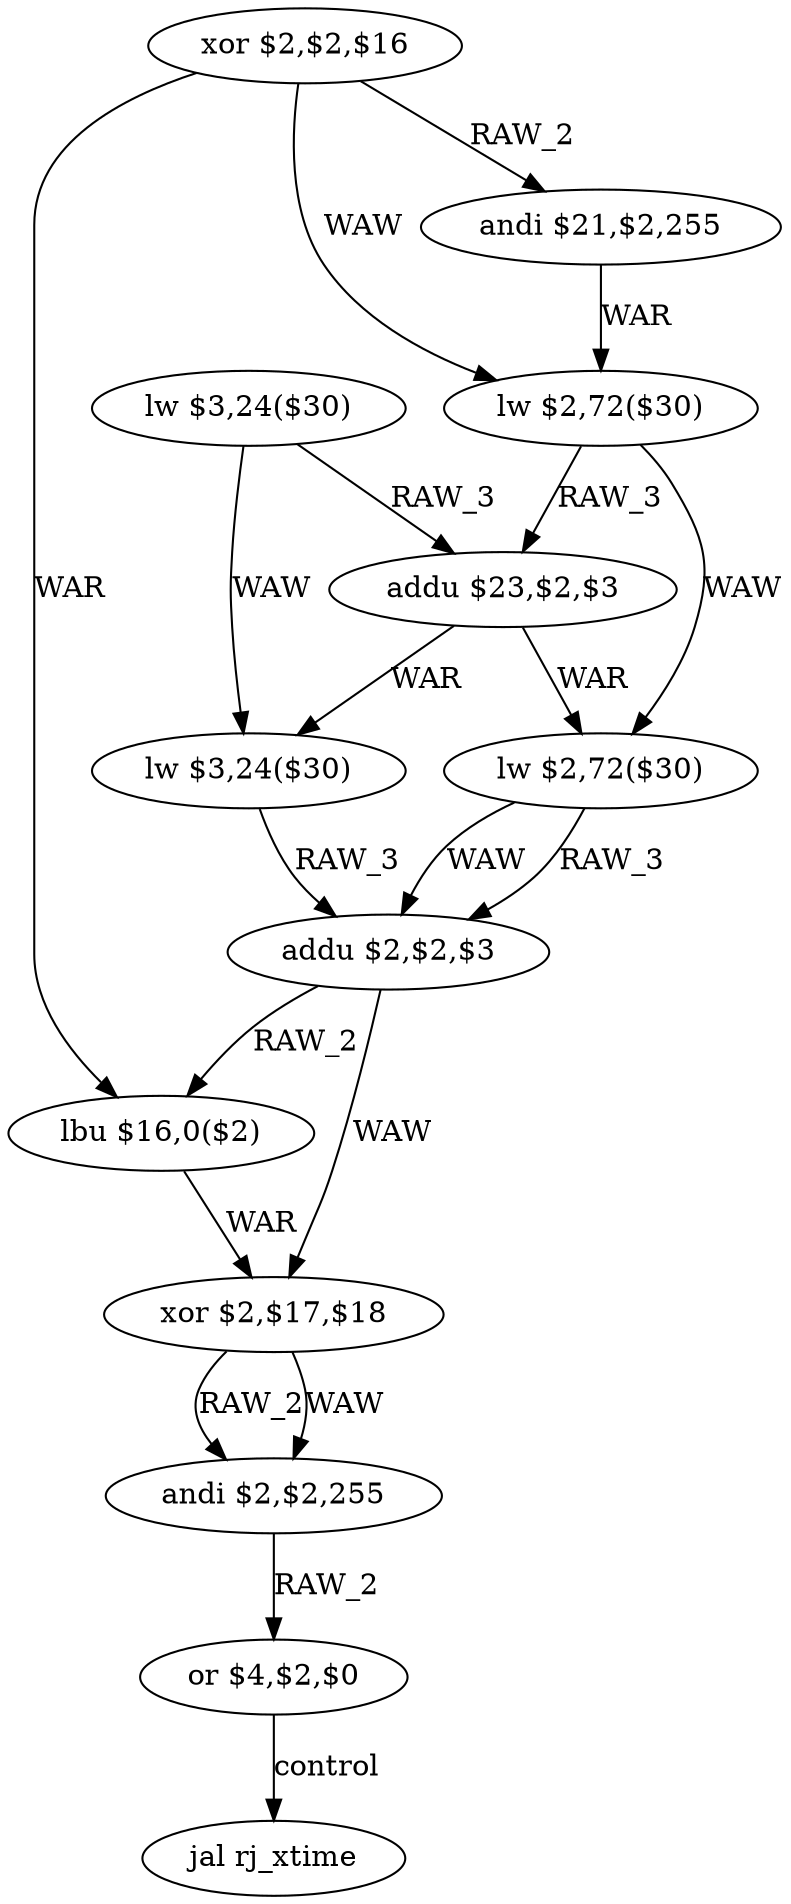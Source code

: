 digraph G1 {
node [shape = ellipse];
i0 [label = "xor $2,$2,$16"] ;
i0 ->  i1 [label= "RAW_2"];
i0 ->  i3 [label= "WAW"];
i0 ->  i8 [label= "WAR"];
i1 [label = "andi $21,$2,255"] ;
i1 ->  i3 [label= "WAR"];
i3 [label = "lw $2,72($30)"] ;
i3 ->  i4 [label= "RAW_3"];
i3 ->  i6 [label= "WAW"];
i4 [label = "addu $23,$2,$3"] ;
i4 ->  i5 [label= "WAR"];
i4 ->  i6 [label= "WAR"];
i5 [label = "lw $3,24($30)"] ;
i5 ->  i7 [label= "RAW_3"];
i7 [label = "addu $2,$2,$3"] ;
i7 ->  i8 [label= "RAW_2"];
i7 ->  i9 [label= "WAW"];
i8 [label = "lbu $16,0($2)"] ;
i8 ->  i9 [label= "WAR"];
i9 [label = "xor $2,$17,$18"] ;
i9 ->  i10 [label= "RAW_2"];
i9 ->  i10 [label= "WAW"];
i10 [label = "andi $2,$2,255"] ;
i10 ->  i11 [label= "RAW_2"];
i11 [label = "or $4,$2,$0"] ;
i11 ->  i12 [label= "control"];
i12 [label = "jal rj_xtime"] ;
i6 [label = "lw $2,72($30)"] ;
i6 ->  i7 [label= "RAW_3"];
i6 ->  i7 [label= "WAW"];
i2 [label = "lw $3,24($30)"] ;
i2 ->  i4 [label= "RAW_3"];
i2 ->  i5 [label= "WAW"];
}
